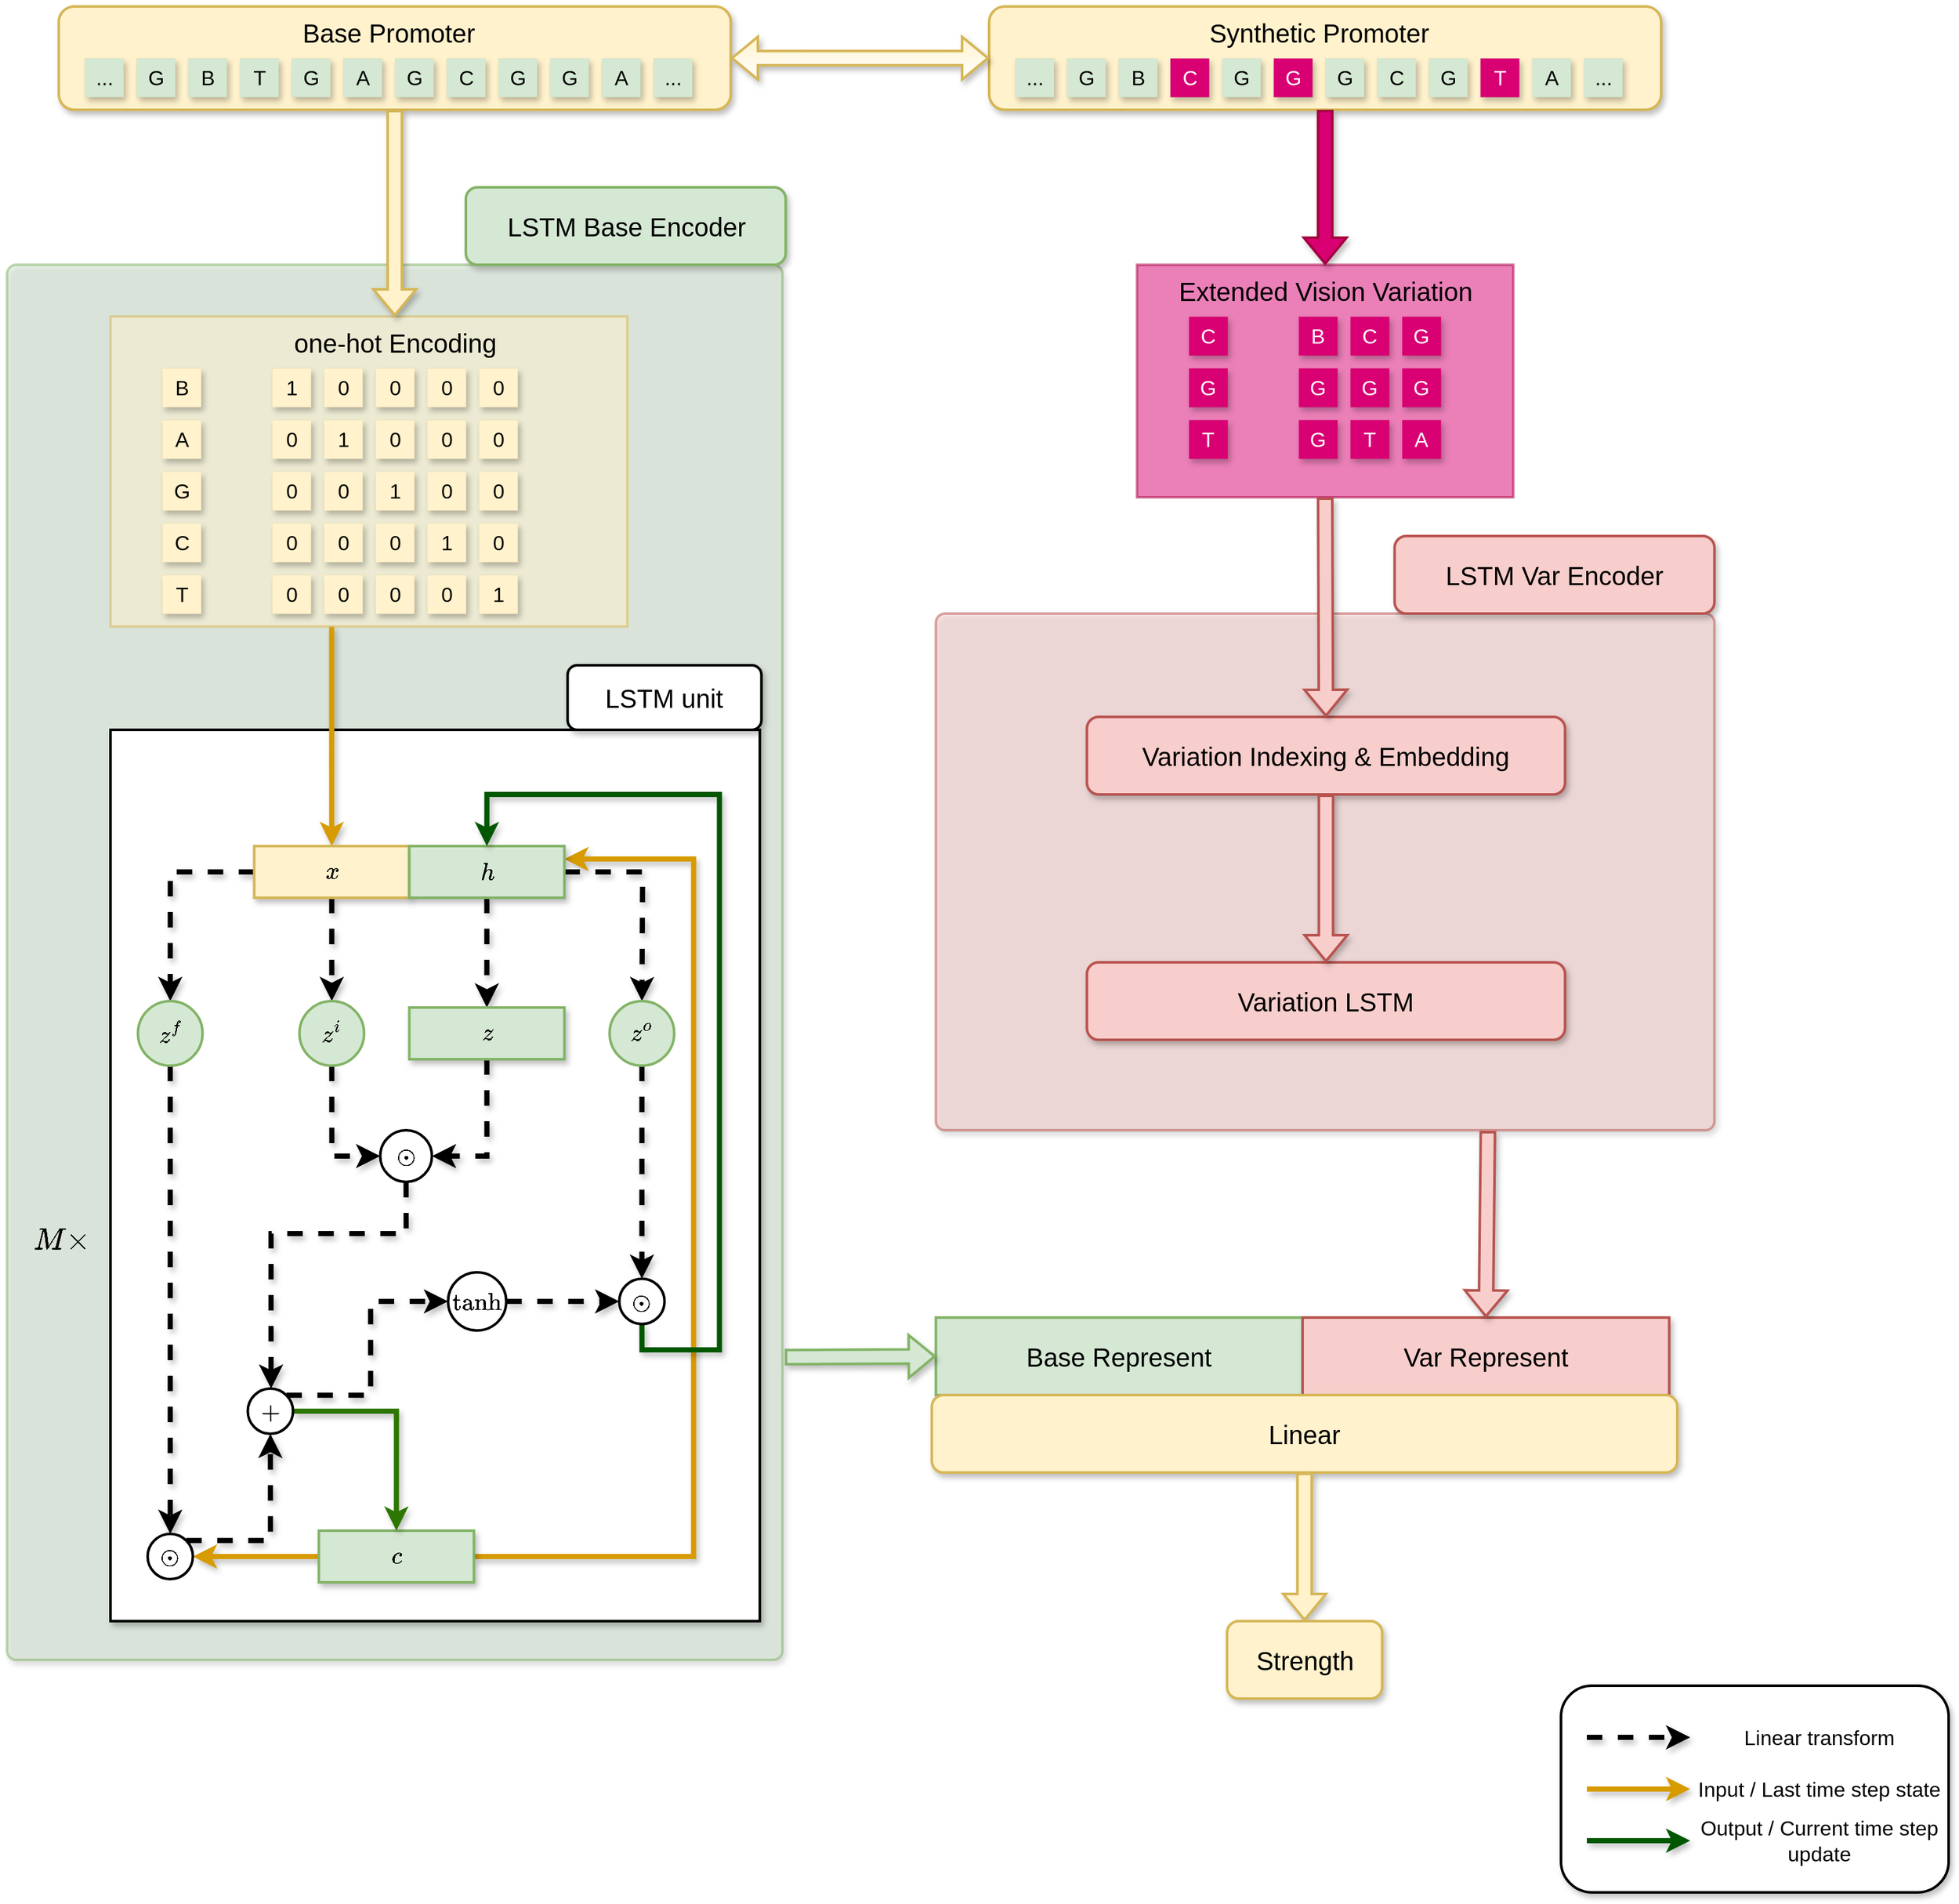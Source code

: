 <mxfile version="18.1.1" type="device"><diagram id="1IsLToYB7YmksqSI4ZjW" name="Page-1"><mxGraphModel dx="1730" dy="965" grid="1" gridSize="10" guides="1" tooltips="1" connect="1" arrows="1" fold="1" page="1" pageScale="1" pageWidth="1600" pageHeight="1600" math="1" shadow="0"><root><mxCell id="0"/><mxCell id="1" parent="0"/><mxCell id="y1r7ZFybkx3dH1zGnmCC-1" value="" style="edgeStyle=orthogonalEdgeStyle;rounded=0;orthogonalLoop=1;jettySize=auto;html=1;" edge="1" parent="1" source="RAQbOb7sOU3yXG0ckzai-202" target="RAQbOb7sOU3yXG0ckzai-163"><mxGeometry relative="1" as="geometry"/></mxCell><mxCell id="RAQbOb7sOU3yXG0ckzai-202" value="" style="rounded=1;whiteSpace=wrap;html=1;absoluteArcSize=1;arcSize=14;strokeWidth=2;shadow=1;glass=0;sketch=0;fontFamily=Helvetica;fontSize=16;fillColor=#f8cecc;strokeColor=#b85450;opacity=50;" parent="1" vertex="1"><mxGeometry x="796.25" y="550" width="602.5" height="400" as="geometry"/></mxCell><mxCell id="RAQbOb7sOU3yXG0ckzai-140" value="" style="rounded=1;whiteSpace=wrap;html=1;absoluteArcSize=1;arcSize=14;strokeWidth=2;shadow=1;glass=0;sketch=0;fontFamily=Helvetica;fontSize=16;fillColor=#d5e8d4;strokeColor=#82b366;opacity=50;" parent="1" vertex="1"><mxGeometry x="77.5" y="280" width="600" height="1080" as="geometry"/></mxCell><mxCell id="RAQbOb7sOU3yXG0ckzai-158" value="" style="rounded=0;whiteSpace=wrap;html=1;shadow=1;glass=0;sketch=0;fontFamily=Helvetica;fontSize=16;fontColor=#000000;strokeColor=default;strokeWidth=2;fillColor=#FFFFFF;gradientColor=none;" parent="1" vertex="1"><mxGeometry x="157.5" y="640" width="502.5" height="690" as="geometry"/></mxCell><mxCell id="RAQbOb7sOU3yXG0ckzai-112" style="edgeStyle=orthogonalEdgeStyle;rounded=0;sketch=0;orthogonalLoop=1;jettySize=auto;html=1;exitX=0.428;exitY=1;exitDx=0;exitDy=0;entryX=0.5;entryY=0;entryDx=0;entryDy=0;shadow=1;fontFamily=Helvetica;fontSize=16;fontColor=#000000;strokeWidth=4;fillColor=#ffe6cc;strokeColor=#d79b00;exitPerimeter=0;" parent="1" source="RAQbOb7sOU3yXG0ckzai-109" target="RAQbOb7sOU3yXG0ckzai-90" edge="1"><mxGeometry relative="1" as="geometry"/></mxCell><mxCell id="RAQbOb7sOU3yXG0ckzai-109" value="" style="rounded=0;whiteSpace=wrap;html=1;shadow=0;glass=0;sketch=0;fontFamily=Helvetica;fontSize=16;strokeColor=#d6b656;strokeWidth=2;fillColor=#fff2cc;opacity=50;" parent="1" vertex="1"><mxGeometry x="157.5" y="320" width="400" height="240" as="geometry"/></mxCell><mxCell id="RAQbOb7sOU3yXG0ckzai-23" value="" style="rounded=1;whiteSpace=wrap;html=1;strokeWidth=2;shadow=1;glass=0;sketch=0;fillColor=#fff2cc;strokeColor=#d6b656;fontSize=16;" parent="1" vertex="1"><mxGeometry x="117.5" y="80" width="520" height="80" as="geometry"/></mxCell><mxCell id="RAQbOb7sOU3yXG0ckzai-3" value="..." style="rounded=0;whiteSpace=wrap;html=1;strokeWidth=0;fillColor=#d5e8d4;strokeColor=#82b366;fontSize=16;shadow=1;" parent="1" vertex="1"><mxGeometry x="137.5" y="120" width="30" height="30" as="geometry"/></mxCell><mxCell id="RAQbOb7sOU3yXG0ckzai-11" value="G" style="rounded=0;whiteSpace=wrap;html=1;strokeWidth=0;fillColor=#d5e8d4;strokeColor=#82b366;fontSize=16;shadow=1;" parent="1" vertex="1"><mxGeometry x="177.5" y="120" width="30" height="30" as="geometry"/></mxCell><mxCell id="RAQbOb7sOU3yXG0ckzai-12" value="B" style="rounded=0;whiteSpace=wrap;html=1;strokeWidth=0;fillColor=#d5e8d4;strokeColor=#82b366;fontSize=16;shadow=1;" parent="1" vertex="1"><mxGeometry x="217.5" y="120" width="30" height="30" as="geometry"/></mxCell><mxCell id="RAQbOb7sOU3yXG0ckzai-13" value="T" style="rounded=0;whiteSpace=wrap;html=1;strokeWidth=0;fillColor=#d5e8d4;strokeColor=#82b366;fontSize=16;shadow=1;" parent="1" vertex="1"><mxGeometry x="257.5" y="120" width="30" height="30" as="geometry"/></mxCell><mxCell id="RAQbOb7sOU3yXG0ckzai-14" value="G" style="rounded=0;whiteSpace=wrap;html=1;strokeWidth=0;fillColor=#d5e8d4;strokeColor=#82b366;fontSize=16;shadow=1;" parent="1" vertex="1"><mxGeometry x="297.5" y="120" width="30" height="30" as="geometry"/></mxCell><mxCell id="RAQbOb7sOU3yXG0ckzai-15" value="A" style="rounded=0;whiteSpace=wrap;html=1;strokeWidth=0;fillColor=#d5e8d4;strokeColor=#82b366;fontSize=16;shadow=1;" parent="1" vertex="1"><mxGeometry x="337.5" y="120" width="30" height="30" as="geometry"/></mxCell><mxCell id="RAQbOb7sOU3yXG0ckzai-16" value="G" style="rounded=0;whiteSpace=wrap;html=1;strokeWidth=0;fillColor=#d5e8d4;strokeColor=#82b366;fontSize=16;shadow=1;" parent="1" vertex="1"><mxGeometry x="377.5" y="120" width="30" height="30" as="geometry"/></mxCell><mxCell id="RAQbOb7sOU3yXG0ckzai-17" value="C" style="rounded=0;whiteSpace=wrap;html=1;strokeWidth=0;fillColor=#d5e8d4;strokeColor=#82b366;fontSize=16;shadow=1;" parent="1" vertex="1"><mxGeometry x="417.5" y="120" width="30" height="30" as="geometry"/></mxCell><mxCell id="RAQbOb7sOU3yXG0ckzai-18" value="G" style="rounded=0;whiteSpace=wrap;html=1;strokeWidth=0;fillColor=#d5e8d4;strokeColor=#82b366;fontSize=16;shadow=1;" parent="1" vertex="1"><mxGeometry x="457.5" y="120" width="30" height="30" as="geometry"/></mxCell><mxCell id="RAQbOb7sOU3yXG0ckzai-19" value="G" style="rounded=0;whiteSpace=wrap;html=1;strokeWidth=0;fillColor=#d5e8d4;strokeColor=#82b366;fontSize=16;shadow=1;" parent="1" vertex="1"><mxGeometry x="497.5" y="120" width="30" height="30" as="geometry"/></mxCell><mxCell id="RAQbOb7sOU3yXG0ckzai-20" value="A" style="rounded=0;whiteSpace=wrap;html=1;strokeWidth=0;fillColor=#d5e8d4;strokeColor=#82b366;fontSize=16;shadow=1;" parent="1" vertex="1"><mxGeometry x="537.5" y="120" width="30" height="30" as="geometry"/></mxCell><mxCell id="RAQbOb7sOU3yXG0ckzai-21" value="..." style="rounded=0;whiteSpace=wrap;html=1;strokeWidth=0;fillColor=#d5e8d4;strokeColor=#82b366;fontSize=16;shadow=1;" parent="1" vertex="1"><mxGeometry x="577.5" y="120" width="30" height="30" as="geometry"/></mxCell><mxCell id="RAQbOb7sOU3yXG0ckzai-25" value="&lt;font style=&quot;font-size: 20px;&quot;&gt;Base Promoter&lt;/font&gt;" style="text;html=1;strokeColor=none;fillColor=none;align=center;verticalAlign=middle;whiteSpace=wrap;rounded=0;shadow=1;glass=0;sketch=0;fontSize=16;" parent="1" vertex="1"><mxGeometry x="117.5" y="80" width="510" height="40" as="geometry"/></mxCell><mxCell id="RAQbOb7sOU3yXG0ckzai-26" value="" style="rounded=1;whiteSpace=wrap;html=1;strokeWidth=2;shadow=1;glass=0;sketch=0;fillColor=#fff2cc;strokeColor=#d6b656;fontSize=16;" parent="1" vertex="1"><mxGeometry x="837.5" y="80" width="520" height="80" as="geometry"/></mxCell><mxCell id="RAQbOb7sOU3yXG0ckzai-27" value="..." style="rounded=0;whiteSpace=wrap;html=1;strokeWidth=0;fillColor=#d5e8d4;strokeColor=#82b366;fontSize=16;shadow=1;" parent="1" vertex="1"><mxGeometry x="857.5" y="120" width="30" height="30" as="geometry"/></mxCell><mxCell id="RAQbOb7sOU3yXG0ckzai-28" value="G" style="rounded=0;whiteSpace=wrap;html=1;strokeWidth=0;fillColor=#d5e8d4;strokeColor=#82b366;fontSize=16;shadow=1;" parent="1" vertex="1"><mxGeometry x="897.5" y="120" width="30" height="30" as="geometry"/></mxCell><mxCell id="RAQbOb7sOU3yXG0ckzai-29" value="B" style="rounded=0;whiteSpace=wrap;html=1;strokeWidth=0;fillColor=#d5e8d4;strokeColor=#82b366;fontSize=16;shadow=1;" parent="1" vertex="1"><mxGeometry x="937.5" y="120" width="30" height="30" as="geometry"/></mxCell><mxCell id="RAQbOb7sOU3yXG0ckzai-30" value="C" style="rounded=0;whiteSpace=wrap;html=1;strokeWidth=0;fillColor=#d80073;strokeColor=#A50040;fontSize=16;glass=0;shadow=1;fontColor=#ffffff;" parent="1" vertex="1"><mxGeometry x="977.5" y="120" width="30" height="30" as="geometry"/></mxCell><mxCell id="RAQbOb7sOU3yXG0ckzai-31" value="G" style="rounded=0;whiteSpace=wrap;html=1;strokeWidth=0;fillColor=#d5e8d4;strokeColor=#82b366;fontSize=16;shadow=1;" parent="1" vertex="1"><mxGeometry x="1017.5" y="120" width="30" height="30" as="geometry"/></mxCell><mxCell id="RAQbOb7sOU3yXG0ckzai-32" value="G" style="rounded=0;whiteSpace=wrap;html=1;strokeWidth=0;fillColor=#d80073;strokeColor=#A50040;fontSize=16;shadow=1;fontColor=#ffffff;" parent="1" vertex="1"><mxGeometry x="1057.5" y="120" width="30" height="30" as="geometry"/></mxCell><mxCell id="RAQbOb7sOU3yXG0ckzai-33" value="G" style="rounded=0;whiteSpace=wrap;html=1;strokeWidth=0;fillColor=#d5e8d4;strokeColor=#82b366;fontSize=16;shadow=1;" parent="1" vertex="1"><mxGeometry x="1097.5" y="120" width="30" height="30" as="geometry"/></mxCell><mxCell id="RAQbOb7sOU3yXG0ckzai-34" value="C" style="rounded=0;whiteSpace=wrap;html=1;strokeWidth=0;fillColor=#d5e8d4;strokeColor=#82b366;fontSize=16;shadow=1;" parent="1" vertex="1"><mxGeometry x="1137.5" y="120" width="30" height="30" as="geometry"/></mxCell><mxCell id="RAQbOb7sOU3yXG0ckzai-35" value="G" style="rounded=0;whiteSpace=wrap;html=1;strokeWidth=0;fillColor=#d5e8d4;strokeColor=#82b366;fontSize=16;shadow=1;" parent="1" vertex="1"><mxGeometry x="1177.5" y="120" width="30" height="30" as="geometry"/></mxCell><mxCell id="RAQbOb7sOU3yXG0ckzai-36" value="T" style="rounded=0;whiteSpace=wrap;html=1;strokeWidth=0;fillColor=#d80073;strokeColor=#A50040;fontSize=16;shadow=1;fontColor=#ffffff;" parent="1" vertex="1"><mxGeometry x="1217.5" y="120" width="30" height="30" as="geometry"/></mxCell><mxCell id="RAQbOb7sOU3yXG0ckzai-37" value="A" style="rounded=0;whiteSpace=wrap;html=1;strokeWidth=0;fillColor=#d5e8d4;strokeColor=#82b366;fontSize=16;shadow=1;" parent="1" vertex="1"><mxGeometry x="1257.5" y="120" width="30" height="30" as="geometry"/></mxCell><mxCell id="RAQbOb7sOU3yXG0ckzai-38" value="..." style="rounded=0;whiteSpace=wrap;html=1;strokeWidth=0;fillColor=#d5e8d4;strokeColor=#82b366;fontSize=16;shadow=1;" parent="1" vertex="1"><mxGeometry x="1297.5" y="120" width="30" height="30" as="geometry"/></mxCell><mxCell id="RAQbOb7sOU3yXG0ckzai-39" value="&lt;font style=&quot;font-size: 20px;&quot;&gt;Synthetic Promoter&lt;/font&gt;" style="text;html=1;strokeColor=none;fillColor=none;align=center;verticalAlign=middle;whiteSpace=wrap;rounded=0;shadow=1;glass=0;sketch=0;fontSize=16;" parent="1" vertex="1"><mxGeometry x="837.5" y="80" width="510" height="40" as="geometry"/></mxCell><mxCell id="RAQbOb7sOU3yXG0ckzai-40" value="" style="shape=flexArrow;endArrow=classic;startArrow=classic;html=1;rounded=0;fontSize=16;entryX=0;entryY=1;entryDx=0;entryDy=0;strokeWidth=2;sketch=0;shadow=1;fillColor=#fff2cc;strokeColor=#d6b656;gradientColor=#ffffff;exitX=1;exitY=0.5;exitDx=0;exitDy=0;" parent="1" source="RAQbOb7sOU3yXG0ckzai-23" target="RAQbOb7sOU3yXG0ckzai-39" edge="1"><mxGeometry width="100" height="100" relative="1" as="geometry"><mxPoint x="667.5" y="170" as="sourcePoint"/><mxPoint x="757.5" y="240" as="targetPoint"/></mxGeometry></mxCell><mxCell id="RAQbOb7sOU3yXG0ckzai-50" value="B" style="rounded=0;whiteSpace=wrap;html=1;strokeWidth=0;fillColor=#fff2cc;strokeColor=#d6b656;fontSize=16;shadow=1;" parent="1" vertex="1"><mxGeometry x="197.5" y="360" width="30" height="30" as="geometry"/></mxCell><mxCell id="RAQbOb7sOU3yXG0ckzai-51" value="0" style="rounded=0;whiteSpace=wrap;html=1;strokeWidth=0;fillColor=#fff2cc;strokeColor=#d6b656;fontSize=16;shadow=1;" parent="1" vertex="1"><mxGeometry x="322.5" y="360" width="30" height="30" as="geometry"/></mxCell><mxCell id="RAQbOb7sOU3yXG0ckzai-52" value="0" style="rounded=0;whiteSpace=wrap;html=1;strokeWidth=0;fillColor=#fff2cc;strokeColor=#d6b656;fontSize=16;shadow=1;" parent="1" vertex="1"><mxGeometry x="362.5" y="360" width="30" height="30" as="geometry"/></mxCell><mxCell id="RAQbOb7sOU3yXG0ckzai-53" value="0" style="rounded=0;whiteSpace=wrap;html=1;strokeWidth=0;fillColor=#fff2cc;strokeColor=#d6b656;fontSize=16;shadow=1;" parent="1" vertex="1"><mxGeometry x="402.5" y="360" width="30" height="30" as="geometry"/></mxCell><mxCell id="RAQbOb7sOU3yXG0ckzai-54" value="1" style="rounded=0;whiteSpace=wrap;html=1;strokeWidth=0;fillColor=#fff2cc;strokeColor=#d6b656;fontSize=16;shadow=1;" parent="1" vertex="1"><mxGeometry x="282.5" y="360" width="30" height="30" as="geometry"/></mxCell><mxCell id="RAQbOb7sOU3yXG0ckzai-55" value="0" style="rounded=0;whiteSpace=wrap;html=1;strokeWidth=0;fillColor=#fff2cc;strokeColor=#d6b656;fontSize=16;shadow=1;" parent="1" vertex="1"><mxGeometry x="442.5" y="360" width="30" height="30" as="geometry"/></mxCell><mxCell id="RAQbOb7sOU3yXG0ckzai-62" value="A" style="rounded=0;whiteSpace=wrap;html=1;strokeWidth=0;fillColor=#fff2cc;strokeColor=#d6b656;fontSize=16;shadow=1;" parent="1" vertex="1"><mxGeometry x="197.5" y="400" width="30" height="30" as="geometry"/></mxCell><mxCell id="RAQbOb7sOU3yXG0ckzai-63" value="1" style="rounded=0;whiteSpace=wrap;html=1;strokeWidth=0;fillColor=#fff2cc;strokeColor=#d6b656;fontSize=16;shadow=1;" parent="1" vertex="1"><mxGeometry x="322.5" y="400" width="30" height="30" as="geometry"/></mxCell><mxCell id="RAQbOb7sOU3yXG0ckzai-64" value="0" style="rounded=0;whiteSpace=wrap;html=1;strokeWidth=0;fillColor=#fff2cc;strokeColor=#d6b656;fontSize=16;shadow=1;" parent="1" vertex="1"><mxGeometry x="362.5" y="400" width="30" height="30" as="geometry"/></mxCell><mxCell id="RAQbOb7sOU3yXG0ckzai-65" value="0" style="rounded=0;whiteSpace=wrap;html=1;strokeWidth=0;fillColor=#fff2cc;strokeColor=#d6b656;fontSize=16;shadow=1;" parent="1" vertex="1"><mxGeometry x="402.5" y="400" width="30" height="30" as="geometry"/></mxCell><mxCell id="RAQbOb7sOU3yXG0ckzai-66" value="0" style="rounded=0;whiteSpace=wrap;html=1;strokeWidth=0;fillColor=#fff2cc;strokeColor=#d6b656;fontSize=16;shadow=1;" parent="1" vertex="1"><mxGeometry x="282.5" y="400" width="30" height="30" as="geometry"/></mxCell><mxCell id="RAQbOb7sOU3yXG0ckzai-67" value="0" style="rounded=0;whiteSpace=wrap;html=1;strokeWidth=0;fillColor=#fff2cc;strokeColor=#d6b656;fontSize=16;shadow=1;" parent="1" vertex="1"><mxGeometry x="442.5" y="400" width="30" height="30" as="geometry"/></mxCell><mxCell id="RAQbOb7sOU3yXG0ckzai-68" value="G" style="rounded=0;whiteSpace=wrap;html=1;strokeWidth=0;fillColor=#fff2cc;strokeColor=#d6b656;fontSize=16;shadow=1;" parent="1" vertex="1"><mxGeometry x="197.5" y="440" width="30" height="30" as="geometry"/></mxCell><mxCell id="RAQbOb7sOU3yXG0ckzai-69" value="0" style="rounded=0;whiteSpace=wrap;html=1;strokeWidth=0;fillColor=#fff2cc;strokeColor=#d6b656;fontSize=16;shadow=1;" parent="1" vertex="1"><mxGeometry x="322.5" y="440" width="30" height="30" as="geometry"/></mxCell><mxCell id="RAQbOb7sOU3yXG0ckzai-70" value="1" style="rounded=0;whiteSpace=wrap;html=1;strokeWidth=0;fillColor=#fff2cc;strokeColor=#d6b656;fontSize=16;shadow=1;" parent="1" vertex="1"><mxGeometry x="362.5" y="440" width="30" height="30" as="geometry"/></mxCell><mxCell id="RAQbOb7sOU3yXG0ckzai-71" value="0" style="rounded=0;whiteSpace=wrap;html=1;strokeWidth=0;fillColor=#fff2cc;strokeColor=#d6b656;fontSize=16;shadow=1;" parent="1" vertex="1"><mxGeometry x="402.5" y="440" width="30" height="30" as="geometry"/></mxCell><mxCell id="RAQbOb7sOU3yXG0ckzai-72" value="0" style="rounded=0;whiteSpace=wrap;html=1;strokeWidth=0;fillColor=#fff2cc;strokeColor=#d6b656;fontSize=16;shadow=1;" parent="1" vertex="1"><mxGeometry x="282.5" y="440" width="30" height="30" as="geometry"/></mxCell><mxCell id="RAQbOb7sOU3yXG0ckzai-73" value="0" style="rounded=0;whiteSpace=wrap;html=1;strokeWidth=0;fillColor=#fff2cc;strokeColor=#d6b656;fontSize=16;shadow=1;" parent="1" vertex="1"><mxGeometry x="442.5" y="440" width="30" height="30" as="geometry"/></mxCell><mxCell id="RAQbOb7sOU3yXG0ckzai-74" value="C" style="rounded=0;whiteSpace=wrap;html=1;strokeWidth=0;fillColor=#fff2cc;strokeColor=#d6b656;fontSize=16;shadow=1;" parent="1" vertex="1"><mxGeometry x="197.5" y="480" width="30" height="30" as="geometry"/></mxCell><mxCell id="RAQbOb7sOU3yXG0ckzai-75" value="0" style="rounded=0;whiteSpace=wrap;html=1;strokeWidth=0;fillColor=#fff2cc;strokeColor=#d6b656;fontSize=16;shadow=1;" parent="1" vertex="1"><mxGeometry x="322.5" y="480" width="30" height="30" as="geometry"/></mxCell><mxCell id="RAQbOb7sOU3yXG0ckzai-76" value="0" style="rounded=0;whiteSpace=wrap;html=1;strokeWidth=0;fillColor=#fff2cc;strokeColor=#d6b656;fontSize=16;shadow=1;" parent="1" vertex="1"><mxGeometry x="362.5" y="480" width="30" height="30" as="geometry"/></mxCell><mxCell id="RAQbOb7sOU3yXG0ckzai-77" value="1" style="rounded=0;whiteSpace=wrap;html=1;strokeWidth=0;fillColor=#fff2cc;strokeColor=#d6b656;fontSize=16;shadow=1;" parent="1" vertex="1"><mxGeometry x="402.5" y="480" width="30" height="30" as="geometry"/></mxCell><mxCell id="RAQbOb7sOU3yXG0ckzai-78" value="0" style="rounded=0;whiteSpace=wrap;html=1;strokeWidth=0;fillColor=#fff2cc;strokeColor=#d6b656;fontSize=16;shadow=1;" parent="1" vertex="1"><mxGeometry x="282.5" y="480" width="30" height="30" as="geometry"/></mxCell><mxCell id="RAQbOb7sOU3yXG0ckzai-79" value="0" style="rounded=0;whiteSpace=wrap;html=1;strokeWidth=0;fillColor=#fff2cc;strokeColor=#d6b656;fontSize=16;shadow=1;" parent="1" vertex="1"><mxGeometry x="442.5" y="480" width="30" height="30" as="geometry"/></mxCell><mxCell id="RAQbOb7sOU3yXG0ckzai-80" value="T" style="rounded=0;whiteSpace=wrap;html=1;strokeWidth=0;fillColor=#fff2cc;strokeColor=#d6b656;fontSize=16;shadow=1;" parent="1" vertex="1"><mxGeometry x="197.5" y="520" width="30" height="30" as="geometry"/></mxCell><mxCell id="RAQbOb7sOU3yXG0ckzai-81" value="0" style="rounded=0;whiteSpace=wrap;html=1;strokeWidth=0;fillColor=#fff2cc;strokeColor=#d6b656;fontSize=16;shadow=1;" parent="1" vertex="1"><mxGeometry x="322.5" y="520" width="30" height="30" as="geometry"/></mxCell><mxCell id="RAQbOb7sOU3yXG0ckzai-82" value="0" style="rounded=0;whiteSpace=wrap;html=1;strokeWidth=0;fillColor=#fff2cc;strokeColor=#d6b656;fontSize=16;shadow=1;" parent="1" vertex="1"><mxGeometry x="362.5" y="520" width="30" height="30" as="geometry"/></mxCell><mxCell id="RAQbOb7sOU3yXG0ckzai-83" value="0" style="rounded=0;whiteSpace=wrap;html=1;strokeWidth=0;fillColor=#fff2cc;strokeColor=#d6b656;fontSize=16;shadow=1;" parent="1" vertex="1"><mxGeometry x="402.5" y="520" width="30" height="30" as="geometry"/></mxCell><mxCell id="RAQbOb7sOU3yXG0ckzai-84" value="0" style="rounded=0;whiteSpace=wrap;html=1;strokeWidth=0;fillColor=#fff2cc;strokeColor=#d6b656;fontSize=16;shadow=1;" parent="1" vertex="1"><mxGeometry x="282.5" y="520" width="30" height="30" as="geometry"/></mxCell><mxCell id="RAQbOb7sOU3yXG0ckzai-85" value="1" style="rounded=0;whiteSpace=wrap;html=1;strokeWidth=0;fillColor=#fff2cc;strokeColor=#d6b656;fontSize=16;shadow=1;" parent="1" vertex="1"><mxGeometry x="442.5" y="520" width="30" height="30" as="geometry"/></mxCell><mxCell id="RAQbOb7sOU3yXG0ckzai-98" style="edgeStyle=orthogonalEdgeStyle;rounded=0;sketch=0;orthogonalLoop=1;jettySize=auto;html=1;exitX=1;exitY=0.5;exitDx=0;exitDy=0;shadow=1;fontFamily=Helvetica;fontSize=16;fontColor=#FFFFFF;strokeWidth=4;fillColor=#ffe6cc;strokeColor=#d79b00;entryX=1;entryY=0.25;entryDx=0;entryDy=0;" parent="1" source="RAQbOb7sOU3yXG0ckzai-87" target="RAQbOb7sOU3yXG0ckzai-93" edge="1"><mxGeometry relative="1" as="geometry"><mxPoint x="558.75" y="750" as="targetPoint"/><Array as="points"><mxPoint x="608.75" y="1280"/><mxPoint x="608.75" y="740"/></Array></mxGeometry></mxCell><mxCell id="RAQbOb7sOU3yXG0ckzai-117" style="edgeStyle=orthogonalEdgeStyle;rounded=0;sketch=0;orthogonalLoop=1;jettySize=auto;html=1;exitX=0;exitY=0.5;exitDx=0;exitDy=0;entryX=1;entryY=0.5;entryDx=0;entryDy=0;shadow=1;fontFamily=Helvetica;fontSize=16;fontColor=#000000;strokeWidth=4;fillColor=#ffe6cc;strokeColor=#d79b00;" parent="1" source="RAQbOb7sOU3yXG0ckzai-87" target="RAQbOb7sOU3yXG0ckzai-116" edge="1"><mxGeometry relative="1" as="geometry"/></mxCell><mxCell id="RAQbOb7sOU3yXG0ckzai-87" value="$$c$$" style="rounded=0;whiteSpace=wrap;html=1;shadow=1;glass=0;sketch=0;fontFamily=Helvetica;fontSize=16;strokeWidth=2;fillColor=#d5e8d4;strokeColor=#82b366;" parent="1" vertex="1"><mxGeometry x="318.75" y="1260" width="120" height="40" as="geometry"/></mxCell><mxCell id="RAQbOb7sOU3yXG0ckzai-119" style="edgeStyle=orthogonalEdgeStyle;rounded=0;sketch=0;orthogonalLoop=1;jettySize=auto;html=1;exitX=0;exitY=0.5;exitDx=0;exitDy=0;entryX=0.5;entryY=0;entryDx=0;entryDy=0;shadow=1;fontFamily=Helvetica;fontSize=16;fontColor=#000000;strokeWidth=4;fillColor=#ffe6cc;strokeColor=default;dashed=1;" parent="1" source="RAQbOb7sOU3yXG0ckzai-90" target="RAQbOb7sOU3yXG0ckzai-115" edge="1"><mxGeometry relative="1" as="geometry"/></mxCell><mxCell id="RAQbOb7sOU3yXG0ckzai-121" style="edgeStyle=orthogonalEdgeStyle;rounded=0;sketch=0;orthogonalLoop=1;jettySize=auto;html=1;exitX=0.5;exitY=1;exitDx=0;exitDy=0;entryX=0.5;entryY=0;entryDx=0;entryDy=0;shadow=1;fontFamily=Helvetica;fontSize=16;fontColor=#000000;strokeWidth=4;fillColor=#ffe6cc;strokeColor=#000000;dashed=1;" parent="1" source="RAQbOb7sOU3yXG0ckzai-90" target="RAQbOb7sOU3yXG0ckzai-120" edge="1"><mxGeometry relative="1" as="geometry"/></mxCell><mxCell id="RAQbOb7sOU3yXG0ckzai-90" value="$$x$$" style="rounded=0;whiteSpace=wrap;html=1;shadow=1;glass=0;sketch=0;fontFamily=Helvetica;fontSize=16;strokeWidth=2;fillColor=#fff2cc;strokeColor=#d6b656;" parent="1" vertex="1"><mxGeometry x="268.75" y="730" width="120" height="40" as="geometry"/></mxCell><mxCell id="RAQbOb7sOU3yXG0ckzai-113" style="edgeStyle=orthogonalEdgeStyle;rounded=0;sketch=0;orthogonalLoop=1;jettySize=auto;html=1;exitX=0.5;exitY=1;exitDx=0;exitDy=0;shadow=1;fontFamily=Helvetica;fontSize=16;fontColor=#000000;strokeWidth=4;entryX=0.5;entryY=0;entryDx=0;entryDy=0;fillColor=#ffe6cc;strokeColor=#000000;dashed=1;" parent="1" source="RAQbOb7sOU3yXG0ckzai-93" target="RAQbOb7sOU3yXG0ckzai-114" edge="1"><mxGeometry relative="1" as="geometry"><mxPoint x="388.75" y="840" as="targetPoint"/></mxGeometry></mxCell><mxCell id="RAQbOb7sOU3yXG0ckzai-132" style="edgeStyle=orthogonalEdgeStyle;rounded=0;sketch=0;orthogonalLoop=1;jettySize=auto;html=1;exitX=1;exitY=0.5;exitDx=0;exitDy=0;shadow=1;fontFamily=Helvetica;fontSize=16;fontColor=#000000;strokeColor=#000000;strokeWidth=4;gradientColor=#ffffff;dashed=1;" parent="1" source="RAQbOb7sOU3yXG0ckzai-93" edge="1"><mxGeometry relative="1" as="geometry"><mxPoint x="568.75" y="850.0" as="targetPoint"/></mxGeometry></mxCell><mxCell id="RAQbOb7sOU3yXG0ckzai-93" value="$$h$$" style="rounded=0;whiteSpace=wrap;html=1;shadow=1;glass=0;sketch=0;fontFamily=Helvetica;fontSize=16;strokeWidth=2;fillColor=#d5e8d4;strokeColor=#82b366;" parent="1" vertex="1"><mxGeometry x="388.75" y="730" width="120" height="40" as="geometry"/></mxCell><mxCell id="RAQbOb7sOU3yXG0ckzai-110" value="&lt;font style=&quot;font-size: 20px;&quot;&gt;one-hot Encoding&lt;/font&gt;" style="text;html=1;strokeColor=none;fillColor=none;align=center;verticalAlign=middle;whiteSpace=wrap;rounded=0;shadow=0;glass=0;sketch=0;fontFamily=Helvetica;fontSize=16;fontColor=#000000;" parent="1" vertex="1"><mxGeometry x="277.5" y="320" width="200" height="40" as="geometry"/></mxCell><mxCell id="RAQbOb7sOU3yXG0ckzai-123" style="edgeStyle=orthogonalEdgeStyle;rounded=0;sketch=0;orthogonalLoop=1;jettySize=auto;html=1;exitX=0.5;exitY=1;exitDx=0;exitDy=0;entryX=1;entryY=0.5;entryDx=0;entryDy=0;shadow=1;fontFamily=Helvetica;fontSize=16;fontColor=#000000;strokeWidth=4;fillColor=#008a00;strokeColor=#000000;dashed=1;" parent="1" source="RAQbOb7sOU3yXG0ckzai-114" target="RAQbOb7sOU3yXG0ckzai-122" edge="1"><mxGeometry relative="1" as="geometry"/></mxCell><mxCell id="RAQbOb7sOU3yXG0ckzai-114" value="$$z$$" style="rounded=0;whiteSpace=wrap;html=1;shadow=1;glass=0;sketch=0;fontFamily=Helvetica;fontSize=16;strokeWidth=2;fillColor=#d5e8d4;strokeColor=#82b366;" parent="1" vertex="1"><mxGeometry x="388.75" y="855" width="120" height="40" as="geometry"/></mxCell><mxCell id="RAQbOb7sOU3yXG0ckzai-118" style="edgeStyle=orthogonalEdgeStyle;rounded=0;sketch=0;orthogonalLoop=1;jettySize=auto;html=1;exitX=0.5;exitY=1;exitDx=0;exitDy=0;entryX=0.5;entryY=0;entryDx=0;entryDy=0;shadow=1;fontFamily=Helvetica;fontSize=16;fontColor=#000000;strokeWidth=4;fillColor=#60a917;strokeColor=#000000;dashed=1;" parent="1" source="RAQbOb7sOU3yXG0ckzai-115" target="RAQbOb7sOU3yXG0ckzai-116" edge="1"><mxGeometry relative="1" as="geometry"/></mxCell><mxCell id="RAQbOb7sOU3yXG0ckzai-115" value="$$z^{f}$$" style="ellipse;whiteSpace=wrap;html=1;aspect=fixed;rounded=0;shadow=0;glass=0;sketch=0;fontFamily=Helvetica;fontSize=16;strokeColor=#82b366;strokeWidth=2;fillColor=#d5e8d4;" parent="1" vertex="1"><mxGeometry x="178.75" y="850" width="50" height="50" as="geometry"/></mxCell><mxCell id="RAQbOb7sOU3yXG0ckzai-127" style="edgeStyle=orthogonalEdgeStyle;rounded=0;sketch=0;orthogonalLoop=1;jettySize=auto;html=1;exitX=1;exitY=0;exitDx=0;exitDy=0;shadow=1;fontFamily=Helvetica;fontSize=16;fontColor=#000000;strokeWidth=4;gradientColor=#ffffff;entryX=0.5;entryY=1;entryDx=0;entryDy=0;dashed=1;" parent="1" source="RAQbOb7sOU3yXG0ckzai-116" target="RAQbOb7sOU3yXG0ckzai-128" edge="1"><mxGeometry relative="1" as="geometry"><mxPoint x="308.75" y="1200" as="targetPoint"/></mxGeometry></mxCell><mxCell id="RAQbOb7sOU3yXG0ckzai-116" value="$$\odot$$" style="ellipse;whiteSpace=wrap;html=1;aspect=fixed;rounded=0;shadow=0;glass=0;sketch=0;fontFamily=Helvetica;fontSize=16;strokeWidth=2;" parent="1" vertex="1"><mxGeometry x="186.25" y="1262.5" width="35" height="35" as="geometry"/></mxCell><mxCell id="RAQbOb7sOU3yXG0ckzai-124" style="edgeStyle=orthogonalEdgeStyle;rounded=0;sketch=0;orthogonalLoop=1;jettySize=auto;html=1;exitX=0.5;exitY=1;exitDx=0;exitDy=0;entryX=0;entryY=0.5;entryDx=0;entryDy=0;shadow=1;fontFamily=Helvetica;fontSize=16;fontColor=#000000;strokeWidth=4;fillColor=#008a00;strokeColor=#000000;dashed=1;" parent="1" source="RAQbOb7sOU3yXG0ckzai-120" target="RAQbOb7sOU3yXG0ckzai-122" edge="1"><mxGeometry relative="1" as="geometry"/></mxCell><mxCell id="RAQbOb7sOU3yXG0ckzai-120" value="$$z^{i}$$" style="ellipse;whiteSpace=wrap;html=1;aspect=fixed;rounded=0;shadow=0;glass=0;sketch=0;fontFamily=Helvetica;fontSize=16;strokeColor=#82b366;strokeWidth=2;fillColor=#d5e8d4;" parent="1" vertex="1"><mxGeometry x="303.75" y="850" width="50" height="50" as="geometry"/></mxCell><mxCell id="RAQbOb7sOU3yXG0ckzai-130" style="edgeStyle=orthogonalEdgeStyle;rounded=0;sketch=0;orthogonalLoop=1;jettySize=auto;html=1;exitX=0.5;exitY=1;exitDx=0;exitDy=0;shadow=1;fontFamily=Helvetica;fontSize=16;fontColor=#000000;strokeWidth=4;gradientColor=#ffffff;dashed=1;" parent="1" source="RAQbOb7sOU3yXG0ckzai-122" target="RAQbOb7sOU3yXG0ckzai-128" edge="1"><mxGeometry relative="1" as="geometry"><Array as="points"><mxPoint x="386.75" y="1030"/><mxPoint x="281.75" y="1030"/></Array></mxGeometry></mxCell><mxCell id="RAQbOb7sOU3yXG0ckzai-122" value="$$\odot$$" style="ellipse;whiteSpace=wrap;html=1;aspect=fixed;rounded=0;shadow=0;glass=0;sketch=0;fontFamily=Helvetica;fontSize=16;strokeWidth=2;" parent="1" vertex="1"><mxGeometry x="366.25" y="950" width="40" height="40" as="geometry"/></mxCell><mxCell id="RAQbOb7sOU3yXG0ckzai-131" style="edgeStyle=orthogonalEdgeStyle;rounded=0;sketch=0;orthogonalLoop=1;jettySize=auto;html=1;exitX=1;exitY=0.5;exitDx=0;exitDy=0;entryX=0.5;entryY=0;entryDx=0;entryDy=0;shadow=1;fontFamily=Helvetica;fontSize=16;fontColor=#000000;strokeColor=#2D7600;strokeWidth=4;fillColor=#60a917;" parent="1" source="RAQbOb7sOU3yXG0ckzai-128" target="RAQbOb7sOU3yXG0ckzai-87" edge="1"><mxGeometry relative="1" as="geometry"/></mxCell><mxCell id="RAQbOb7sOU3yXG0ckzai-134" style="edgeStyle=orthogonalEdgeStyle;rounded=0;sketch=0;orthogonalLoop=1;jettySize=auto;html=1;exitX=1;exitY=0;exitDx=0;exitDy=0;shadow=1;fontFamily=Helvetica;fontSize=16;fontColor=#000000;strokeColor=#000000;strokeWidth=4;gradientColor=#ffffff;entryX=0;entryY=0.5;entryDx=0;entryDy=0;dashed=1;" parent="1" source="RAQbOb7sOU3yXG0ckzai-128" target="RAQbOb7sOU3yXG0ckzai-135" edge="1"><mxGeometry relative="1" as="geometry"><mxPoint x="338.75" y="1120.0" as="targetPoint"/></mxGeometry></mxCell><mxCell id="RAQbOb7sOU3yXG0ckzai-128" value="$$+$$" style="ellipse;whiteSpace=wrap;html=1;aspect=fixed;rounded=0;shadow=0;glass=0;sketch=0;fontFamily=Helvetica;fontSize=16;strokeWidth=2;" parent="1" vertex="1"><mxGeometry x="263.75" y="1150" width="35" height="35" as="geometry"/></mxCell><mxCell id="RAQbOb7sOU3yXG0ckzai-137" style="edgeStyle=orthogonalEdgeStyle;rounded=0;sketch=0;orthogonalLoop=1;jettySize=auto;html=1;exitX=0.5;exitY=1;exitDx=0;exitDy=0;entryX=0.5;entryY=0;entryDx=0;entryDy=0;shadow=1;fontFamily=Helvetica;fontSize=16;fontColor=#000000;strokeColor=#000000;strokeWidth=4;gradientColor=#ffffff;dashed=1;" parent="1" source="RAQbOb7sOU3yXG0ckzai-133" target="RAQbOb7sOU3yXG0ckzai-136" edge="1"><mxGeometry relative="1" as="geometry"/></mxCell><mxCell id="RAQbOb7sOU3yXG0ckzai-133" value="$$z^{o}$$" style="ellipse;whiteSpace=wrap;html=1;aspect=fixed;rounded=0;shadow=0;glass=0;sketch=0;fontFamily=Helvetica;fontSize=16;strokeColor=#82b366;strokeWidth=2;fillColor=#d5e8d4;" parent="1" vertex="1"><mxGeometry x="543.75" y="850" width="50" height="50" as="geometry"/></mxCell><mxCell id="RAQbOb7sOU3yXG0ckzai-138" style="edgeStyle=orthogonalEdgeStyle;rounded=0;sketch=0;orthogonalLoop=1;jettySize=auto;html=1;exitX=1;exitY=0.5;exitDx=0;exitDy=0;entryX=0;entryY=0.5;entryDx=0;entryDy=0;shadow=1;fontFamily=Helvetica;fontSize=16;fontColor=#000000;strokeColor=#000000;strokeWidth=4;gradientColor=#ffffff;dashed=1;" parent="1" source="RAQbOb7sOU3yXG0ckzai-135" target="RAQbOb7sOU3yXG0ckzai-136" edge="1"><mxGeometry relative="1" as="geometry"/></mxCell><mxCell id="RAQbOb7sOU3yXG0ckzai-135" value="$$\tanh$$" style="ellipse;whiteSpace=wrap;html=1;aspect=fixed;rounded=0;shadow=0;glass=0;sketch=0;fontFamily=Helvetica;fontSize=16;strokeWidth=2;" parent="1" vertex="1"><mxGeometry x="418.75" y="1060" width="45" height="45" as="geometry"/></mxCell><mxCell id="RAQbOb7sOU3yXG0ckzai-139" style="edgeStyle=orthogonalEdgeStyle;rounded=0;sketch=0;orthogonalLoop=1;jettySize=auto;html=1;exitX=0.5;exitY=1;exitDx=0;exitDy=0;shadow=1;fontFamily=Helvetica;fontSize=16;fontColor=#000000;strokeColor=#005700;strokeWidth=4;entryX=0.5;entryY=0;entryDx=0;entryDy=0;fillColor=#008a00;" parent="1" source="RAQbOb7sOU3yXG0ckzai-136" target="RAQbOb7sOU3yXG0ckzai-93" edge="1"><mxGeometry relative="1" as="geometry"><mxPoint x="568.75" y="1250.0" as="targetPoint"/><Array as="points"><mxPoint x="568.75" y="1120"/><mxPoint x="628.75" y="1120"/><mxPoint x="628.75" y="690"/><mxPoint x="448.75" y="690"/></Array></mxGeometry></mxCell><mxCell id="RAQbOb7sOU3yXG0ckzai-136" value="$$\odot$$" style="ellipse;whiteSpace=wrap;html=1;aspect=fixed;rounded=0;shadow=0;glass=0;sketch=0;fontFamily=Helvetica;fontSize=16;strokeWidth=2;" parent="1" vertex="1"><mxGeometry x="551.25" y="1065" width="35" height="35" as="geometry"/></mxCell><mxCell id="RAQbOb7sOU3yXG0ckzai-144" value="" style="rounded=1;whiteSpace=wrap;html=1;shadow=1;glass=0;sketch=0;fontFamily=Helvetica;fontSize=16;fontColor=#000000;strokeColor=default;strokeWidth=2;fillColor=#FFFFFF;gradientColor=none;" parent="1" vertex="1"><mxGeometry x="1280" y="1380" width="300" height="160" as="geometry"/></mxCell><mxCell id="RAQbOb7sOU3yXG0ckzai-146" value="" style="endArrow=classic;html=1;rounded=0;shadow=1;dashed=1;sketch=0;fontFamily=Helvetica;fontSize=16;fontColor=#000000;strokeColor=default;strokeWidth=4;gradientColor=#ffffff;" parent="1" edge="1"><mxGeometry width="50" height="50" relative="1" as="geometry"><mxPoint x="1300" y="1420" as="sourcePoint"/><mxPoint x="1380" y="1420" as="targetPoint"/></mxGeometry></mxCell><mxCell id="RAQbOb7sOU3yXG0ckzai-147" value="Linear transform" style="text;html=1;strokeColor=none;fillColor=none;align=center;verticalAlign=middle;whiteSpace=wrap;rounded=0;shadow=1;glass=0;sketch=0;fontFamily=Helvetica;fontSize=16;fontColor=#000000;" parent="1" vertex="1"><mxGeometry x="1380" y="1400" width="200" height="40" as="geometry"/></mxCell><mxCell id="RAQbOb7sOU3yXG0ckzai-148" value="" style="endArrow=classic;html=1;rounded=0;shadow=1;sketch=0;fontFamily=Helvetica;fontSize=16;fontColor=#000000;strokeColor=#d79b00;strokeWidth=4;fillColor=#ffe6cc;" parent="1" edge="1"><mxGeometry width="50" height="50" relative="1" as="geometry"><mxPoint x="1300" y="1460" as="sourcePoint"/><mxPoint x="1380" y="1460" as="targetPoint"/></mxGeometry></mxCell><mxCell id="RAQbOb7sOU3yXG0ckzai-149" value="Input / Last time step state" style="text;html=1;strokeColor=none;fillColor=none;align=center;verticalAlign=middle;whiteSpace=wrap;rounded=0;shadow=1;glass=0;sketch=0;fontFamily=Helvetica;fontSize=16;fontColor=#000000;" parent="1" vertex="1"><mxGeometry x="1380" y="1440" width="200" height="40" as="geometry"/></mxCell><mxCell id="RAQbOb7sOU3yXG0ckzai-152" value="" style="endArrow=classic;html=1;rounded=0;shadow=1;sketch=0;fontFamily=Helvetica;fontSize=16;fontColor=#000000;strokeColor=#005700;strokeWidth=4;fillColor=#008a00;" parent="1" edge="1"><mxGeometry width="50" height="50" relative="1" as="geometry"><mxPoint x="1300" y="1500" as="sourcePoint"/><mxPoint x="1380" y="1500" as="targetPoint"/></mxGeometry></mxCell><mxCell id="RAQbOb7sOU3yXG0ckzai-153" value="Output / Current time step update" style="text;html=1;strokeColor=none;fillColor=none;align=center;verticalAlign=middle;whiteSpace=wrap;rounded=0;shadow=1;glass=0;sketch=0;fontFamily=Helvetica;fontSize=16;fontColor=#000000;" parent="1" vertex="1"><mxGeometry x="1380" y="1480" width="200" height="40" as="geometry"/></mxCell><mxCell id="RAQbOb7sOU3yXG0ckzai-159" value="&lt;font style=&quot;font-size: 20px;&quot;&gt;LSTM unit&lt;/font&gt;" style="rounded=1;whiteSpace=wrap;html=1;shadow=1;glass=0;sketch=0;fontFamily=Helvetica;fontSize=16;fontColor=#000000;strokeColor=default;strokeWidth=2;fillColor=#FFFFFF;gradientColor=none;" parent="1" vertex="1"><mxGeometry x="511.25" y="590" width="150" height="50" as="geometry"/></mxCell><mxCell id="RAQbOb7sOU3yXG0ckzai-160" value="" style="shape=flexArrow;endArrow=classic;html=1;rounded=0;shadow=1;sketch=0;fontFamily=Helvetica;fontSize=16;fontColor=#000000;strokeColor=#d6b656;strokeWidth=2;exitX=0.5;exitY=1;exitDx=0;exitDy=0;entryX=0.5;entryY=0;entryDx=0;entryDy=0;fillColor=#fff2cc;" parent="1" source="RAQbOb7sOU3yXG0ckzai-23" target="RAQbOb7sOU3yXG0ckzai-110" edge="1"><mxGeometry width="50" height="50" relative="1" as="geometry"><mxPoint x="390" y="280" as="sourcePoint"/><mxPoint x="440" y="230" as="targetPoint"/></mxGeometry></mxCell><mxCell id="RAQbOb7sOU3yXG0ckzai-161" value="&lt;font style=&quot;font-size: 20px;&quot;&gt;LSTM Base Encoder&lt;/font&gt;" style="rounded=1;whiteSpace=wrap;html=1;shadow=1;glass=0;sketch=0;fontFamily=Helvetica;fontSize=16;strokeColor=#82b366;strokeWidth=2;fillColor=#d5e8d4;" parent="1" vertex="1"><mxGeometry x="432.5" y="220" width="247.5" height="60" as="geometry"/></mxCell><mxCell id="RAQbOb7sOU3yXG0ckzai-163" value="" style="rounded=0;whiteSpace=wrap;html=1;shadow=0;glass=0;sketch=0;fontFamily=Helvetica;fontSize=16;strokeColor=#A50040;strokeWidth=2;fillColor=#d80073;opacity=50;fontColor=#ffffff;" parent="1" vertex="1"><mxGeometry x="951.88" y="280" width="291.25" height="180" as="geometry"/></mxCell><mxCell id="RAQbOb7sOU3yXG0ckzai-164" value="C" style="rounded=0;whiteSpace=wrap;html=1;strokeWidth=0;fillColor=#d80073;strokeColor=#A50040;fontSize=16;shadow=1;fontColor=#ffffff;" parent="1" vertex="1"><mxGeometry x="991.88" y="320" width="30" height="30" as="geometry"/></mxCell><mxCell id="RAQbOb7sOU3yXG0ckzai-165" value="C" style="rounded=0;whiteSpace=wrap;html=1;strokeWidth=0;fillColor=#d80073;strokeColor=#A50040;fontSize=16;shadow=1;fontColor=#ffffff;" parent="1" vertex="1"><mxGeometry x="1116.88" y="320" width="30" height="30" as="geometry"/></mxCell><mxCell id="RAQbOb7sOU3yXG0ckzai-166" value="G" style="rounded=0;whiteSpace=wrap;html=1;strokeWidth=0;fillColor=#d80073;strokeColor=#A50040;fontSize=16;shadow=1;fontColor=#ffffff;" parent="1" vertex="1"><mxGeometry x="1156.88" y="320" width="30" height="30" as="geometry"/></mxCell><mxCell id="RAQbOb7sOU3yXG0ckzai-168" value="B" style="rounded=0;whiteSpace=wrap;html=1;strokeWidth=0;fillColor=#d80073;strokeColor=#A50040;fontSize=16;shadow=1;fontColor=#ffffff;" parent="1" vertex="1"><mxGeometry x="1076.88" y="320" width="30" height="30" as="geometry"/></mxCell><mxCell id="RAQbOb7sOU3yXG0ckzai-170" value="G" style="rounded=0;whiteSpace=wrap;html=1;strokeWidth=0;fillColor=#d80073;strokeColor=#A50040;fontSize=16;shadow=1;fontColor=#ffffff;" parent="1" vertex="1"><mxGeometry x="991.88" y="360" width="30" height="30" as="geometry"/></mxCell><mxCell id="RAQbOb7sOU3yXG0ckzai-171" value="G" style="rounded=0;whiteSpace=wrap;html=1;strokeWidth=0;fillColor=#d80073;strokeColor=#A50040;fontSize=16;shadow=1;fontColor=#ffffff;" parent="1" vertex="1"><mxGeometry x="1116.88" y="360" width="30" height="30" as="geometry"/></mxCell><mxCell id="RAQbOb7sOU3yXG0ckzai-172" value="G" style="rounded=0;whiteSpace=wrap;html=1;strokeWidth=0;fillColor=#d80073;strokeColor=#A50040;fontSize=16;shadow=1;fontColor=#ffffff;" parent="1" vertex="1"><mxGeometry x="1156.88" y="360" width="30" height="30" as="geometry"/></mxCell><mxCell id="RAQbOb7sOU3yXG0ckzai-174" value="G" style="rounded=0;whiteSpace=wrap;html=1;strokeWidth=0;fillColor=#d80073;strokeColor=#A50040;fontSize=16;shadow=1;fontColor=#ffffff;" parent="1" vertex="1"><mxGeometry x="1076.88" y="360" width="30" height="30" as="geometry"/></mxCell><mxCell id="RAQbOb7sOU3yXG0ckzai-176" value="T" style="rounded=0;whiteSpace=wrap;html=1;strokeWidth=0;fillColor=#d80073;strokeColor=#A50040;fontSize=16;shadow=1;fontColor=#ffffff;" parent="1" vertex="1"><mxGeometry x="991.88" y="400" width="30" height="30" as="geometry"/></mxCell><mxCell id="RAQbOb7sOU3yXG0ckzai-177" value="T" style="rounded=0;whiteSpace=wrap;html=1;strokeWidth=0;fillColor=#d80073;strokeColor=#A50040;fontSize=16;shadow=1;fontColor=#ffffff;" parent="1" vertex="1"><mxGeometry x="1116.88" y="400" width="30" height="30" as="geometry"/></mxCell><mxCell id="RAQbOb7sOU3yXG0ckzai-178" value="A" style="rounded=0;whiteSpace=wrap;html=1;strokeWidth=0;fillColor=#d80073;strokeColor=#A50040;fontSize=16;shadow=1;fontColor=#ffffff;" parent="1" vertex="1"><mxGeometry x="1156.88" y="400" width="30" height="30" as="geometry"/></mxCell><mxCell id="RAQbOb7sOU3yXG0ckzai-180" value="G" style="rounded=0;whiteSpace=wrap;html=1;strokeWidth=0;fillColor=#d80073;strokeColor=#A50040;fontSize=16;shadow=1;fontColor=#ffffff;" parent="1" vertex="1"><mxGeometry x="1076.88" y="400" width="30" height="30" as="geometry"/></mxCell><mxCell id="RAQbOb7sOU3yXG0ckzai-195" value="" style="shape=flexArrow;endArrow=classic;html=1;rounded=0;shadow=1;sketch=0;fontFamily=Helvetica;fontSize=20;fontColor=#000000;strokeColor=#A50040;strokeWidth=2;exitX=0.5;exitY=1;exitDx=0;exitDy=0;entryX=0.5;entryY=0;entryDx=0;entryDy=0;fillColor=#d80073;" parent="1" source="RAQbOb7sOU3yXG0ckzai-26" target="RAQbOb7sOU3yXG0ckzai-163" edge="1"><mxGeometry width="50" height="50" relative="1" as="geometry"><mxPoint x="850" y="360" as="sourcePoint"/><mxPoint x="1090" y="260" as="targetPoint"/></mxGeometry></mxCell><mxCell id="RAQbOb7sOU3yXG0ckzai-196" value="&lt;font style=&quot;font-size: 20px;&quot;&gt;Extended Vision Variation&lt;/font&gt;" style="text;html=1;strokeColor=none;fillColor=none;align=center;verticalAlign=middle;whiteSpace=wrap;rounded=0;shadow=1;glass=0;sketch=0;fontFamily=Helvetica;fontSize=20;fontColor=#000000;" parent="1" vertex="1"><mxGeometry x="953.13" y="280" width="290" height="40" as="geometry"/></mxCell><mxCell id="RAQbOb7sOU3yXG0ckzai-198" value="&lt;font style=&quot;font-size: 20px;&quot;&gt;Variation Indexing &amp;amp; Embedding&lt;/font&gt;" style="rounded=1;whiteSpace=wrap;html=1;shadow=1;glass=0;sketch=0;fontFamily=Helvetica;fontSize=16;strokeColor=#b85450;strokeWidth=2;fillColor=#f8cecc;" parent="1" vertex="1"><mxGeometry x="913.13" y="630" width="370" height="60" as="geometry"/></mxCell><mxCell id="RAQbOb7sOU3yXG0ckzai-203" value="" style="shape=flexArrow;endArrow=classic;html=1;rounded=0;shadow=1;sketch=0;fontFamily=Helvetica;fontSize=16;fontColor=#000000;strokeColor=#b85450;strokeWidth=2;exitX=0.5;exitY=1;exitDx=0;exitDy=0;entryX=0.5;entryY=0;entryDx=0;entryDy=0;fillColor=#f8cecc;" parent="1" source="RAQbOb7sOU3yXG0ckzai-163" target="RAQbOb7sOU3yXG0ckzai-198" edge="1"><mxGeometry width="50" height="50" relative="1" as="geometry"><mxPoint x="770" y="750" as="sourcePoint"/><mxPoint x="820" y="700" as="targetPoint"/></mxGeometry></mxCell><mxCell id="RAQbOb7sOU3yXG0ckzai-204" value="&lt;font style=&quot;font-size: 20px;&quot;&gt;Variation LSTM&lt;/font&gt;" style="rounded=1;whiteSpace=wrap;html=1;shadow=1;glass=0;sketch=0;fontFamily=Helvetica;fontSize=16;strokeColor=#b85450;strokeWidth=2;fillColor=#f8cecc;" parent="1" vertex="1"><mxGeometry x="913.13" y="820" width="370" height="60" as="geometry"/></mxCell><mxCell id="RAQbOb7sOU3yXG0ckzai-205" value="" style="shape=flexArrow;endArrow=classic;html=1;rounded=0;shadow=1;sketch=0;fontFamily=Helvetica;fontSize=16;fontColor=#000000;strokeColor=#b85450;strokeWidth=2;exitX=0.5;exitY=1;exitDx=0;exitDy=0;entryX=0.5;entryY=0;entryDx=0;entryDy=0;fillColor=#f8cecc;" parent="1" source="RAQbOb7sOU3yXG0ckzai-198" target="RAQbOb7sOU3yXG0ckzai-204" edge="1"><mxGeometry width="50" height="50" relative="1" as="geometry"><mxPoint x="1107.505" y="470" as="sourcePoint"/><mxPoint x="1108.13" y="640" as="targetPoint"/></mxGeometry></mxCell><mxCell id="RAQbOb7sOU3yXG0ckzai-206" value="&lt;font style=&quot;font-size: 20px;&quot;&gt;LSTM Var Encoder&lt;/font&gt;" style="rounded=1;whiteSpace=wrap;html=1;shadow=1;glass=0;sketch=0;fontFamily=Helvetica;fontSize=16;strokeColor=#b85450;strokeWidth=2;fillColor=#f8cecc;" parent="1" vertex="1"><mxGeometry x="1151.25" y="490" width="247.5" height="60" as="geometry"/></mxCell><mxCell id="RAQbOb7sOU3yXG0ckzai-207" value="&lt;font style=&quot;font-size: 20px;&quot;&gt;Base Represent&lt;/font&gt;" style="rounded=0;whiteSpace=wrap;html=1;shadow=1;glass=0;sketch=0;fontFamily=Helvetica;fontSize=16;strokeColor=#82b366;strokeWidth=2;fillColor=#d5e8d4;" parent="1" vertex="1"><mxGeometry x="796.25" y="1095" width="283.75" height="60" as="geometry"/></mxCell><mxCell id="RAQbOb7sOU3yXG0ckzai-210" value="&lt;font style=&quot;font-size: 20px;&quot;&gt;Var Represent&lt;/font&gt;" style="rounded=0;whiteSpace=wrap;html=1;shadow=1;glass=0;sketch=0;fontFamily=Helvetica;fontSize=16;strokeColor=#b85450;strokeWidth=2;fillColor=#f8cecc;" parent="1" vertex="1"><mxGeometry x="1080" y="1095" width="283.75" height="60" as="geometry"/></mxCell><mxCell id="RAQbOb7sOU3yXG0ckzai-211" value="" style="shape=flexArrow;endArrow=classic;html=1;rounded=0;shadow=1;sketch=0;fontFamily=Helvetica;fontSize=16;fontColor=#000000;strokeColor=#82b366;strokeWidth=2;entryX=0;entryY=0.5;entryDx=0;entryDy=0;exitX=1.003;exitY=0.783;exitDx=0;exitDy=0;exitPerimeter=0;fillColor=#d5e8d4;" parent="1" source="RAQbOb7sOU3yXG0ckzai-140" target="RAQbOb7sOU3yXG0ckzai-207" edge="1"><mxGeometry width="50" height="50" relative="1" as="geometry"><mxPoint x="690" y="1130" as="sourcePoint"/><mxPoint x="980" y="1150" as="targetPoint"/></mxGeometry></mxCell><mxCell id="RAQbOb7sOU3yXG0ckzai-212" value="" style="shape=flexArrow;endArrow=classic;html=1;rounded=0;shadow=1;sketch=0;fontFamily=Helvetica;fontSize=16;fontColor=#000000;strokeColor=#b85450;strokeWidth=2;exitX=0.709;exitY=1.001;exitDx=0;exitDy=0;exitPerimeter=0;entryX=0.5;entryY=0;entryDx=0;entryDy=0;fillColor=#f8cecc;" parent="1" source="RAQbOb7sOU3yXG0ckzai-202" target="RAQbOb7sOU3yXG0ckzai-210" edge="1"><mxGeometry width="50" height="50" relative="1" as="geometry"><mxPoint x="710" y="1040" as="sourcePoint"/><mxPoint x="760" y="990" as="targetPoint"/></mxGeometry></mxCell><mxCell id="RAQbOb7sOU3yXG0ckzai-213" value="&lt;font style=&quot;font-size: 20px;&quot;&gt;Linear&lt;/font&gt;" style="rounded=1;whiteSpace=wrap;html=1;shadow=1;glass=0;sketch=0;fontFamily=Helvetica;fontSize=16;strokeColor=#d6b656;strokeWidth=2;fillColor=#fff2cc;" parent="1" vertex="1"><mxGeometry x="793.13" y="1155" width="576.87" height="60" as="geometry"/></mxCell><mxCell id="RAQbOb7sOU3yXG0ckzai-215" value="" style="shape=flexArrow;endArrow=classic;html=1;rounded=0;shadow=1;sketch=0;fontFamily=Helvetica;fontSize=16;fontColor=#000000;strokeColor=#d6b656;strokeWidth=2;exitX=0.5;exitY=1;exitDx=0;exitDy=0;fillColor=#fff2cc;entryX=0.5;entryY=0;entryDx=0;entryDy=0;" parent="1" source="RAQbOb7sOU3yXG0ckzai-213" target="RAQbOb7sOU3yXG0ckzai-216" edge="1"><mxGeometry width="50" height="50" relative="1" as="geometry"><mxPoint x="1080.73" y="1252.5" as="sourcePoint"/><mxPoint x="1081" y="1320" as="targetPoint"/></mxGeometry></mxCell><mxCell id="RAQbOb7sOU3yXG0ckzai-216" value="&lt;font style=&quot;font-size: 20px;&quot;&gt;Strength&lt;/font&gt;" style="rounded=1;whiteSpace=wrap;html=1;shadow=1;glass=0;sketch=0;fontFamily=Helvetica;fontSize=20;strokeColor=#d6b656;strokeWidth=2;fillColor=#fff2cc;" parent="1" vertex="1"><mxGeometry x="1021.57" y="1330" width="120" height="60" as="geometry"/></mxCell><mxCell id="GSQyRnbyjSkW_fTAH4Mh-1" value="&lt;font style=&quot;font-size: 20px;&quot;&gt;$$M \times$$&lt;/font&gt;" style="text;html=1;strokeColor=none;fillColor=none;align=center;verticalAlign=middle;whiteSpace=wrap;rounded=0;" parent="1" vertex="1"><mxGeometry x="90" y="1020" width="60" height="30" as="geometry"/></mxCell></root></mxGraphModel></diagram></mxfile>